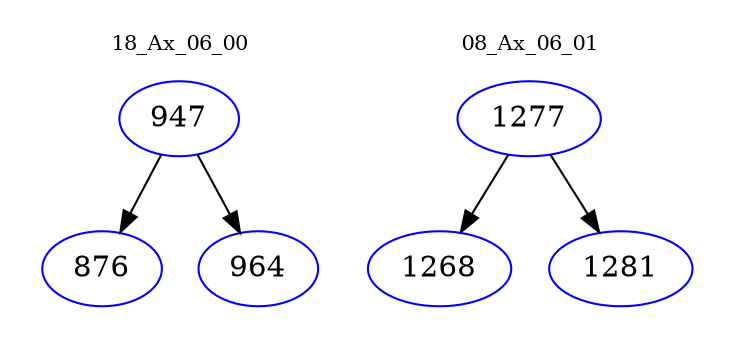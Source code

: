 digraph{
subgraph cluster_0 {
color = white
label = "18_Ax_06_00";
fontsize=10;
T0_947 [label="947", color="blue"]
T0_947 -> T0_876 [color="black"]
T0_876 [label="876", color="blue"]
T0_947 -> T0_964 [color="black"]
T0_964 [label="964", color="blue"]
}
subgraph cluster_1 {
color = white
label = "08_Ax_06_01";
fontsize=10;
T1_1277 [label="1277", color="blue"]
T1_1277 -> T1_1268 [color="black"]
T1_1268 [label="1268", color="blue"]
T1_1277 -> T1_1281 [color="black"]
T1_1281 [label="1281", color="blue"]
}
}
